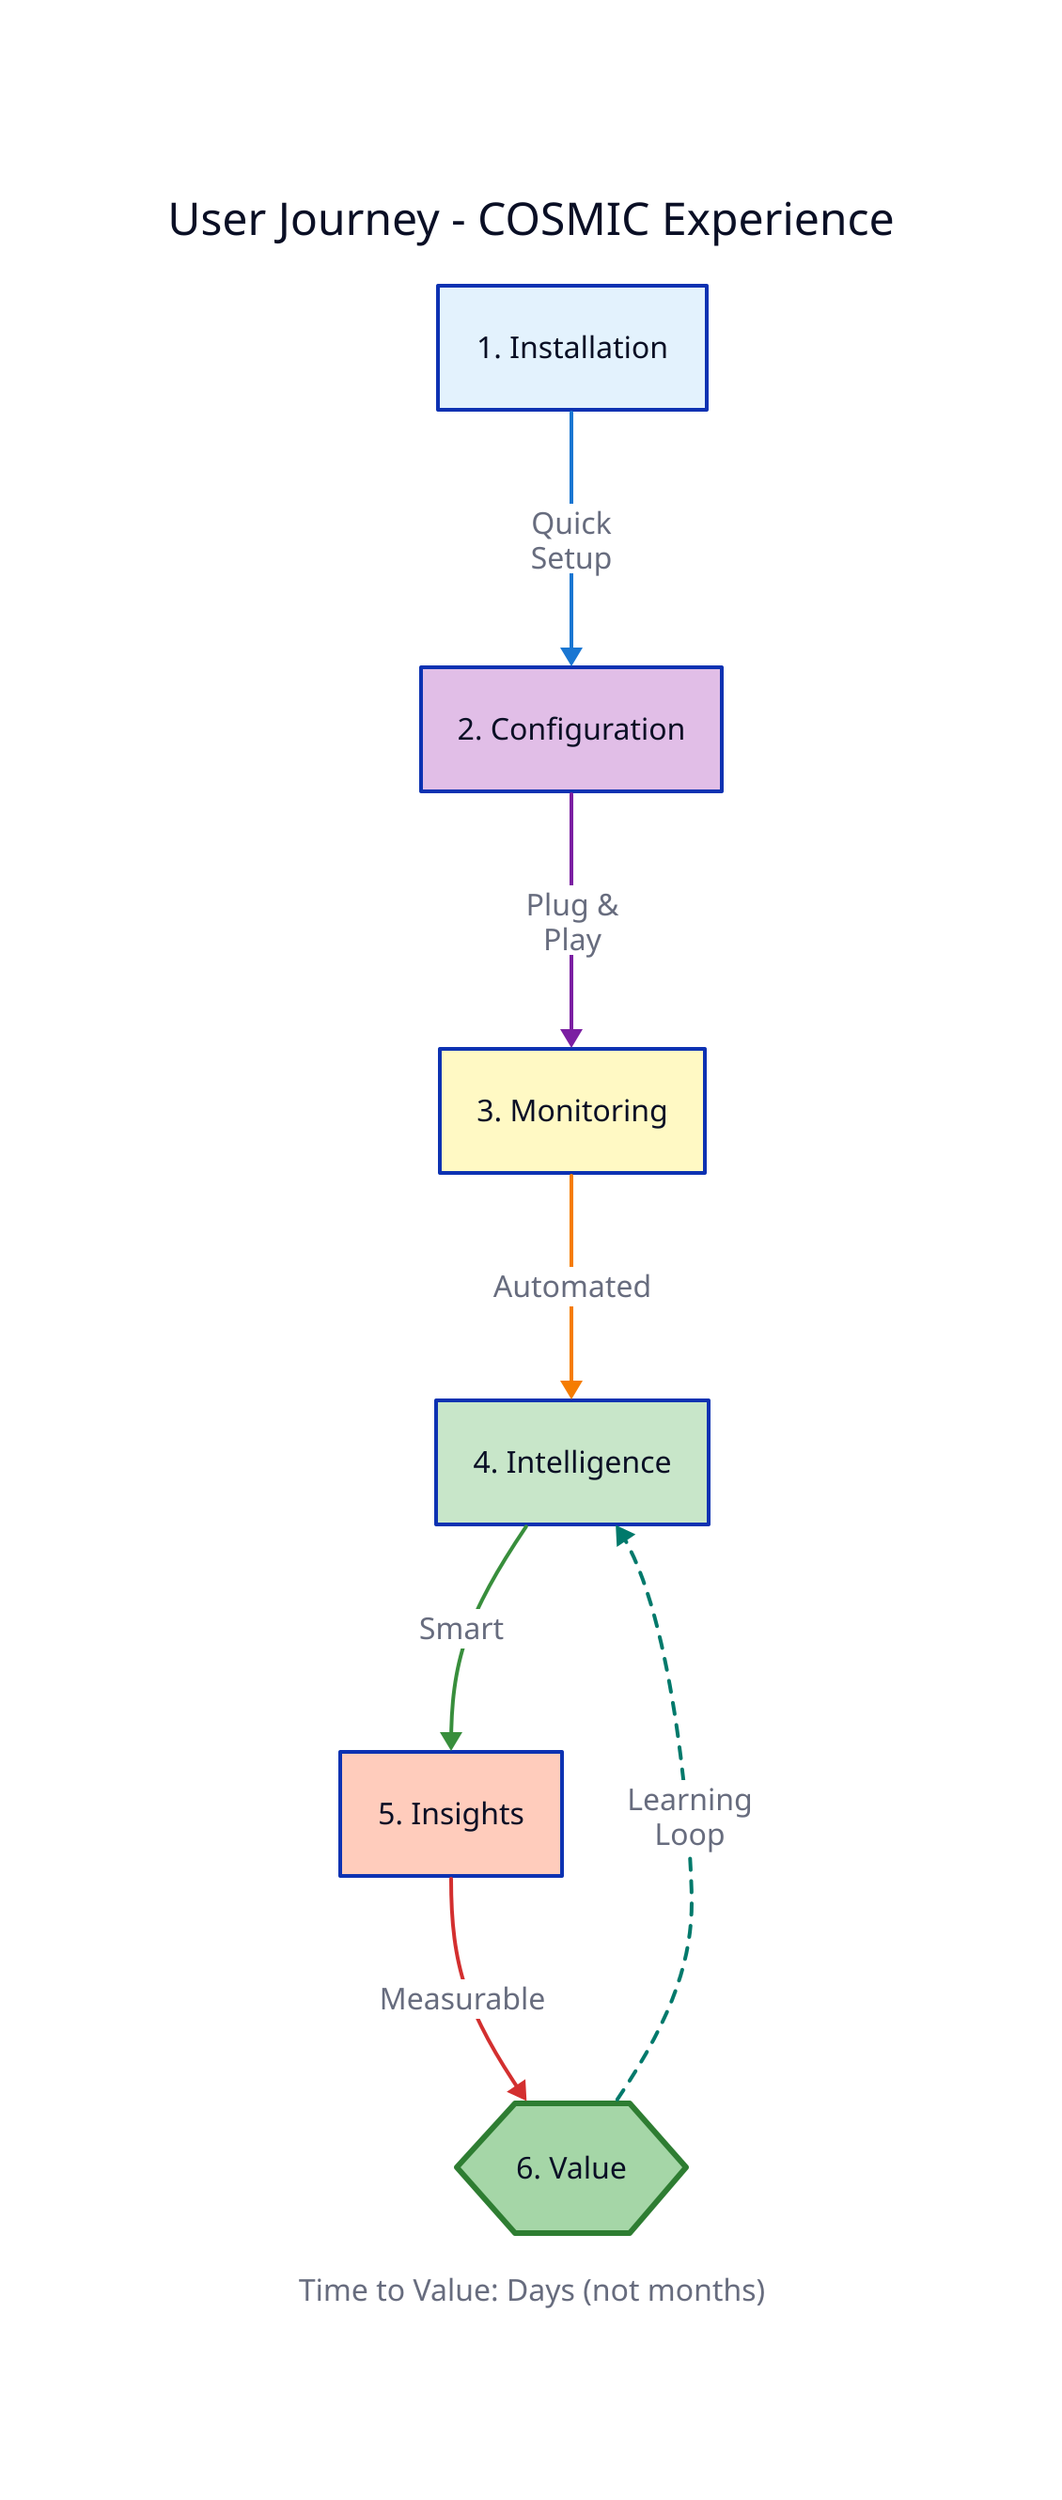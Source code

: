 direction: down

title: User Journey - COSMIC Experience {
  near: top-center
  shape: text
  style: {
    font-size: 24
    bold: true
  }
}

# Step 1
step1: 1. Installation {
  shape: rectangle
  style.fill: "#E3F2FD"

  desc: Edge devices deployed\non-site
}

# Step 2
step2: 2. Configuration {
  shape: rectangle
  style.fill: "#E1BEE7"

  desc: Automated setup\nvia mobile app
}

# Step 3
step3: 3. Monitoring {
  shape: rectangle
  style.fill: "#FFF9C4"

  desc: Real-time data\ncollection starts
}

# Step 4
step4: 4. Intelligence {
  shape: rectangle
  style.fill: "#C8E6C9"

  desc: Platform learns\nand optimizes
}

# Step 5
step5: 5. Insights {
  shape: rectangle
  style.fill: "#FFCCBC"

  desc: Actionable recommendations\ndelivered
}

# Step 6
step6: 6. Value {
  shape: hexagon
  style.fill: "#A5D6A7"
  style.stroke: "#2E7D32"
  style.stroke-width: 3

  desc: Continuous improvement\nand ROI growth
}

# Flow
step1 -> step2: Quick\nSetup {
  style.stroke: "#1976D2"
  style.stroke-width: 2
}

step2 -> step3: Plug &\nPlay {
  style.stroke: "#7B1FA2"
  style.stroke-width: 2
}

step3 -> step4: Automated {
  style.stroke: "#F57C00"
  style.stroke-width: 2
}

step4 -> step5: Smart {
  style.stroke: "#388E3C"
  style.stroke-width: 2
}

step5 -> step6: Measurable {
  style.stroke: "#D32F2F"
  style.stroke-width: 2
}

# Feedback loop
step6 -> step4: Learning\nLoop {
  style.stroke: "#00796B"
  style.stroke-width: 2
  style.stroke-dash: 3
}

timeline: Time to Value: Days (not months) {
  near: bottom-center
  shape: text
  style: {
    font-size: 16
    bold: true
    italic: true
  }
}
